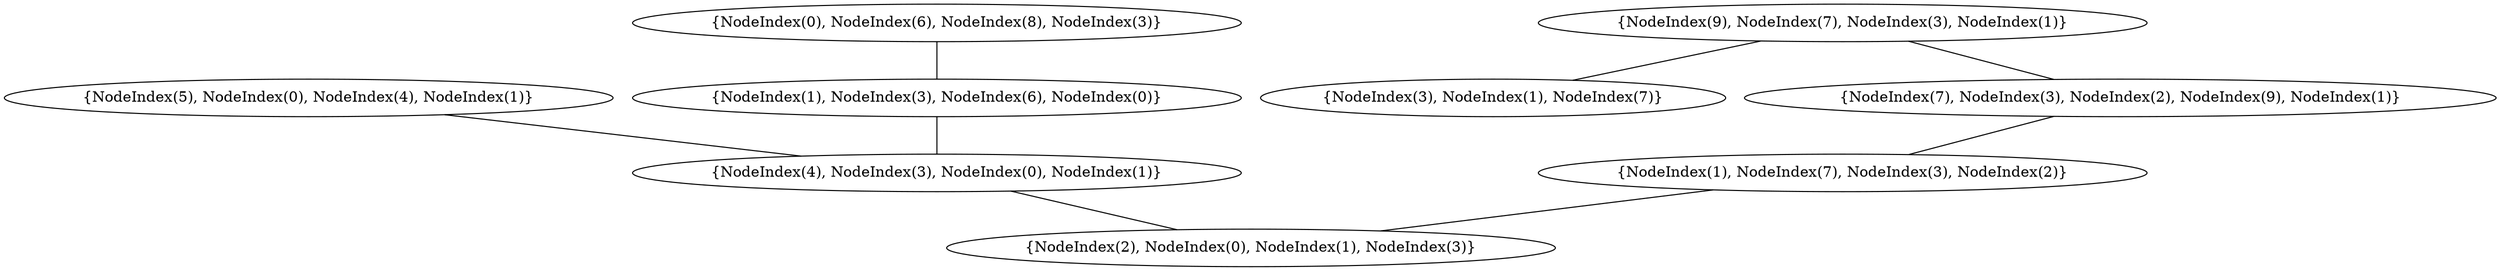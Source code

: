 graph {
    0 [ label = "{NodeIndex(2), NodeIndex(0), NodeIndex(1), NodeIndex(3)}" ]
    1 [ label = "{NodeIndex(4), NodeIndex(3), NodeIndex(0), NodeIndex(1)}" ]
    2 [ label = "{NodeIndex(5), NodeIndex(0), NodeIndex(4), NodeIndex(1)}" ]
    3 [ label = "{NodeIndex(1), NodeIndex(3), NodeIndex(6), NodeIndex(0)}" ]
    4 [ label = "{NodeIndex(0), NodeIndex(6), NodeIndex(8), NodeIndex(3)}" ]
    5 [ label = "{NodeIndex(1), NodeIndex(7), NodeIndex(3), NodeIndex(2)}" ]
    6 [ label = "{NodeIndex(3), NodeIndex(1), NodeIndex(7)}" ]
    7 [ label = "{NodeIndex(7), NodeIndex(3), NodeIndex(2), NodeIndex(9), NodeIndex(1)}" ]
    8 [ label = "{NodeIndex(9), NodeIndex(7), NodeIndex(3), NodeIndex(1)}" ]
    2 -- 1 [ ]
    8 -- 6 [ ]
    8 -- 7 [ ]
    3 -- 1 [ ]
    4 -- 3 [ ]
    5 -- 0 [ ]
    7 -- 5 [ ]
    1 -- 0 [ ]
}
